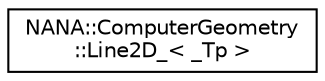 digraph "类继承关系图"
{
 // LATEX_PDF_SIZE
  edge [fontname="Helvetica",fontsize="10",labelfontname="Helvetica",labelfontsize="10"];
  node [fontname="Helvetica",fontsize="10",shape=record];
  rankdir="LR";
  Node0 [label="NANA::ComputerGeometry\l::Line2D_\< _Tp \>",height=0.2,width=0.4,color="black", fillcolor="white", style="filled",URL="$struct_n_a_n_a_1_1_computer_geometry_1_1_line2_d__.html",tooltip="2D直线"];
}

